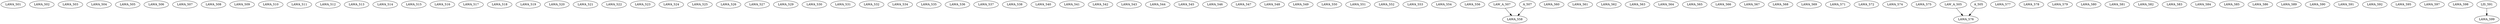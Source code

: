 digraph G {
    LAWA_501;
    LAWA_502;
    LAWA_503;
    LAWA_504;
    LAWA_505;
    LAWA_506;
    LAWA_507;
    LAWA_508;
    LAWA_509;
    LAWA_510;
    LAWA_511;
    LAWA_512;
    LAWA_513;
    LAWA_514;
    LAWA_515;
    LAWA_516;
    LAWA_517;
    LAWA_518;
    LAWA_519;
    LAWA_520;
    LAWA_521;
    LAWA_522;
    LAWA_523;
    LAWA_524;
    LAWA_525;
    LAWA_526;
    LAWA_527;
    LAWA_529;
    LAWA_530;
    LAWA_531;
    LAWA_532;
    LAWA_534;
    LAWA_535;
    LAWA_536;
    LAWA_537;
    LAWA_538;
    LAWA_540;
    LAWA_541;
    LAWA_542;
    LAWA_543;
    LAWA_544;
    LAWA_545;
    LAWA_546;
    LAWA_547;
    LAWA_548;
    LAWA_549;
    LAWA_550;
    LAWA_551;
    LAWA_552;
    LAWA_553;
    LAWA_554;
    LAWA_556;
    edge [color=black];
    LAW_A_507 -> LAWA_558;
    A_507 -> LAWA_558;
    LAWA_560;
    LAWA_561;
    LAWA_562;
    LAWA_563;
    LAWA_564;
    LAWA_565;
    LAWA_566;
    LAWA_567;
    LAWA_568;
    LAWA_569;
    LAWA_571;
    LAWA_572;
    LAWA_574;
    LAWA_575;
    edge [color=black];
    LAW_A_505 -> LAWA_576;
    A_505 -> LAWA_576;
    LAWA_577;
    LAWA_578;
    LAWA_579;
    LAWA_580;
    LAWA_581;
    LAWA_582;
    LAWA_583;
    LAWA_584;
    LAWA_585;
    LAWA_586;
    LAWA_589;
    LAWA_590;
    LAWA_591;
    LAWA_592;
    LAWA_595;
    LAWA_597;
    LAWA_598;
    edge [color=black];
    LIS_591 -> LAWA_599;
}
